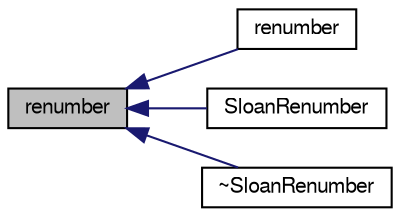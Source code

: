 digraph "renumber"
{
  bgcolor="transparent";
  edge [fontname="FreeSans",fontsize="10",labelfontname="FreeSans",labelfontsize="10"];
  node [fontname="FreeSans",fontsize="10",shape=record];
  rankdir="LR";
  Node9 [label="renumber",height=0.2,width=0.4,color="black", fillcolor="grey75", style="filled", fontcolor="black"];
  Node9 -> Node10 [dir="back",color="midnightblue",fontsize="10",style="solid",fontname="FreeSans"];
  Node10 [label="renumber",height=0.2,width=0.4,color="black",URL="$a29226.html#a43e03f902cbbeb39d4552a7e1cee9e73",tooltip="Return the order in which cells need to be visited, i.e. "];
  Node9 -> Node11 [dir="back",color="midnightblue",fontsize="10",style="solid",fontname="FreeSans"];
  Node11 [label="SloanRenumber",height=0.2,width=0.4,color="black",URL="$a29226.html#a48d2d71e5a6ff63e2fc04f892134702e",tooltip="Construct given the renumber dictionary. "];
  Node9 -> Node12 [dir="back",color="midnightblue",fontsize="10",style="solid",fontname="FreeSans"];
  Node12 [label="~SloanRenumber",height=0.2,width=0.4,color="black",URL="$a29226.html#a9f830d40b80ccf6c10200ace9eb2482f",tooltip="Destructor. "];
}
